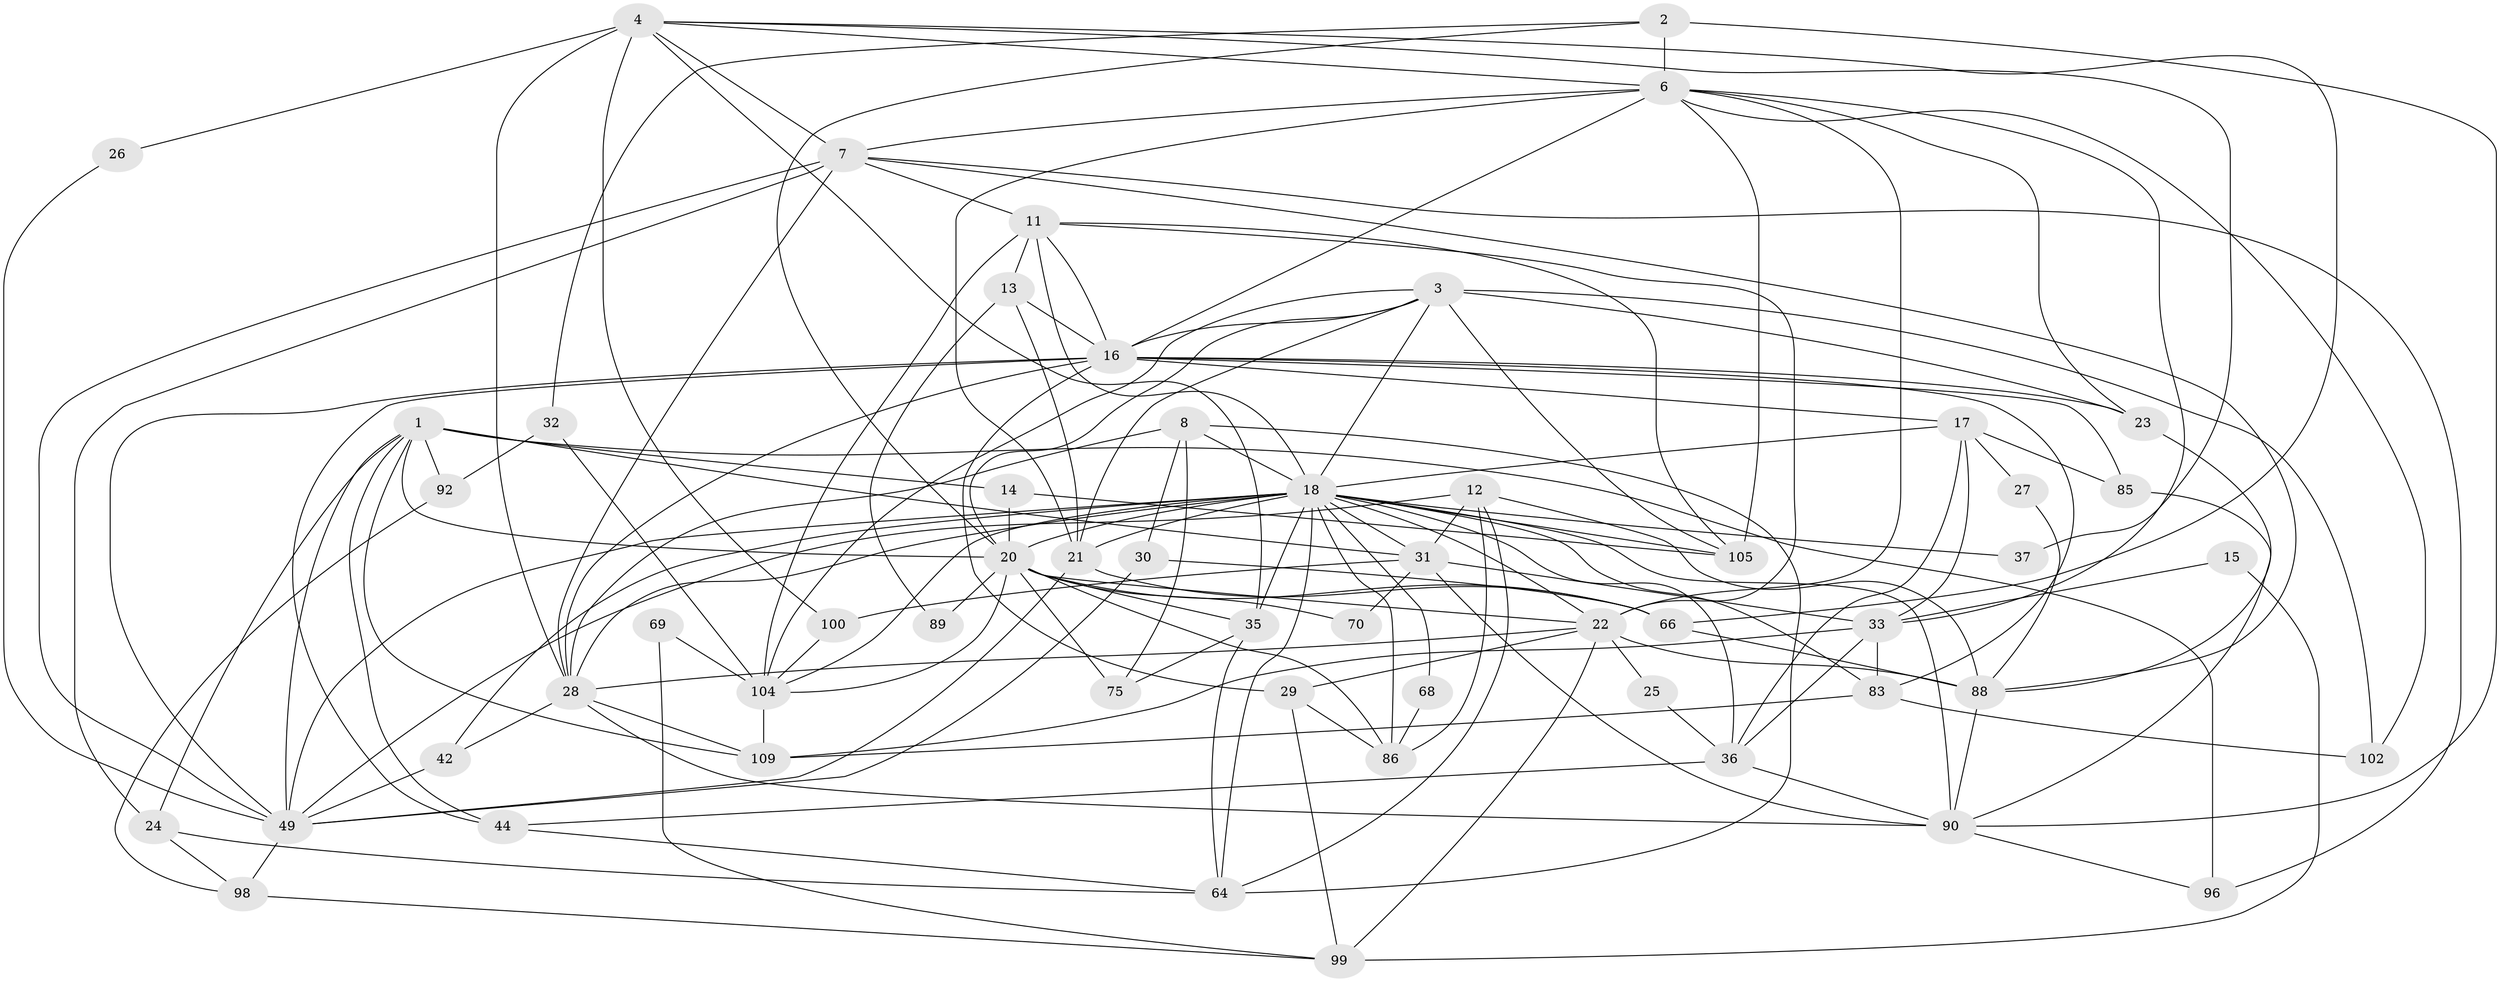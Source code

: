 // original degree distribution, {3: 0.3125, 4: 0.23214285714285715, 6: 0.125, 5: 0.13392857142857142, 2: 0.13392857142857142, 7: 0.05357142857142857, 8: 0.008928571428571428}
// Generated by graph-tools (version 1.1) at 2025/14/03/09/25 04:14:49]
// undirected, 56 vertices, 153 edges
graph export_dot {
graph [start="1"]
  node [color=gray90,style=filled];
  1 [super="+56"];
  2 [super="+91"];
  3 [super="+67"];
  4 [super="+38+5"];
  6 [super="+10+76+110"];
  7 [super="+61"];
  8 [super="+9+106"];
  11 [super="+94+108"];
  12 [super="+51"];
  13;
  14;
  15;
  16 [super="+52+34"];
  17 [super="+79+53+101"];
  18 [super="+103+78+39+43+48"];
  20 [super="+40+57+46"];
  21 [super="+65"];
  22 [super="+84+45"];
  23;
  24;
  25;
  26;
  27;
  28 [super="+60+95"];
  29 [super="+54"];
  30;
  31 [super="+47"];
  32 [super="+71"];
  33 [super="+87"];
  35 [super="+73"];
  36 [super="+58"];
  37;
  42;
  44;
  49 [super="+59+50"];
  64 [super="+74"];
  66 [super="+81"];
  68;
  69;
  70;
  75;
  83 [super="+97"];
  85;
  86;
  88;
  89;
  90 [super="+93"];
  92;
  96;
  98;
  99;
  100;
  102;
  104 [super="+112"];
  105;
  109;
  1 -- 109;
  1 -- 31 [weight=2];
  1 -- 96;
  1 -- 44;
  1 -- 14;
  1 -- 20 [weight=2];
  1 -- 24;
  1 -- 92 [weight=2];
  1 -- 49;
  2 -- 90;
  2 -- 6 [weight=2];
  2 -- 32;
  2 -- 20;
  3 -- 104;
  3 -- 105;
  3 -- 16 [weight=2];
  3 -- 102;
  3 -- 23;
  3 -- 21;
  3 -- 20;
  3 -- 18;
  4 -- 100 [weight=2];
  4 -- 66;
  4 -- 35;
  4 -- 7;
  4 -- 37;
  4 -- 6;
  4 -- 26;
  4 -- 28;
  6 -- 23;
  6 -- 33;
  6 -- 102;
  6 -- 21;
  6 -- 7;
  6 -- 16;
  6 -- 105;
  6 -- 22;
  7 -- 24;
  7 -- 28;
  7 -- 96;
  7 -- 88;
  7 -- 11;
  7 -- 49;
  8 -- 28;
  8 -- 64;
  8 -- 75;
  8 -- 30;
  8 -- 18;
  11 -- 13;
  11 -- 104 [weight=2];
  11 -- 22;
  11 -- 105;
  11 -- 16;
  11 -- 18;
  12 -- 86;
  12 -- 88;
  12 -- 64;
  12 -- 49;
  12 -- 31;
  13 -- 89;
  13 -- 21;
  13 -- 16;
  14 -- 105;
  14 -- 20;
  15 -- 99;
  15 -- 33;
  16 -- 23;
  16 -- 49;
  16 -- 85;
  16 -- 44;
  16 -- 28;
  16 -- 17;
  16 -- 83;
  16 -- 29;
  17 -- 36;
  17 -- 27;
  17 -- 85;
  17 -- 33;
  17 -- 18;
  18 -- 37;
  18 -- 90;
  18 -- 83;
  18 -- 21;
  18 -- 104;
  18 -- 42;
  18 -- 49 [weight=2];
  18 -- 64;
  18 -- 20;
  18 -- 22;
  18 -- 105;
  18 -- 35;
  18 -- 36;
  18 -- 68;
  18 -- 86;
  18 -- 28;
  18 -- 31;
  20 -- 66;
  20 -- 35;
  20 -- 22 [weight=2];
  20 -- 86 [weight=2];
  20 -- 104;
  20 -- 75;
  20 -- 70;
  20 -- 89;
  21 -- 66;
  21 -- 49;
  22 -- 25;
  22 -- 28;
  22 -- 88;
  22 -- 99;
  22 -- 29;
  23 -- 88;
  24 -- 98;
  24 -- 64;
  25 -- 36;
  26 -- 49;
  27 -- 88;
  28 -- 109;
  28 -- 90;
  28 -- 42;
  29 -- 99;
  29 -- 86;
  30 -- 66;
  30 -- 49;
  31 -- 33;
  31 -- 100;
  31 -- 70;
  31 -- 90;
  32 -- 92;
  32 -- 104;
  33 -- 83;
  33 -- 36;
  33 -- 109;
  35 -- 75;
  35 -- 64;
  36 -- 90;
  36 -- 44;
  42 -- 49;
  44 -- 64;
  49 -- 98;
  66 -- 88;
  68 -- 86;
  69 -- 104;
  69 -- 99;
  83 -- 102;
  83 -- 109;
  85 -- 90;
  88 -- 90;
  90 -- 96;
  92 -- 98;
  98 -- 99;
  100 -- 104;
  104 -- 109;
}
